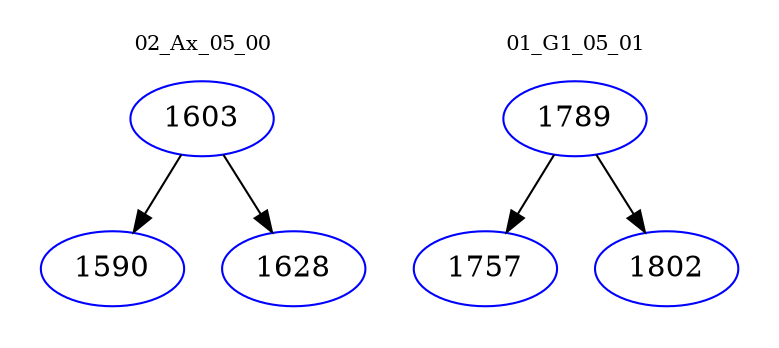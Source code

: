 digraph{
subgraph cluster_0 {
color = white
label = "02_Ax_05_00";
fontsize=10;
T0_1603 [label="1603", color="blue"]
T0_1603 -> T0_1590 [color="black"]
T0_1590 [label="1590", color="blue"]
T0_1603 -> T0_1628 [color="black"]
T0_1628 [label="1628", color="blue"]
}
subgraph cluster_1 {
color = white
label = "01_G1_05_01";
fontsize=10;
T1_1789 [label="1789", color="blue"]
T1_1789 -> T1_1757 [color="black"]
T1_1757 [label="1757", color="blue"]
T1_1789 -> T1_1802 [color="black"]
T1_1802 [label="1802", color="blue"]
}
}
